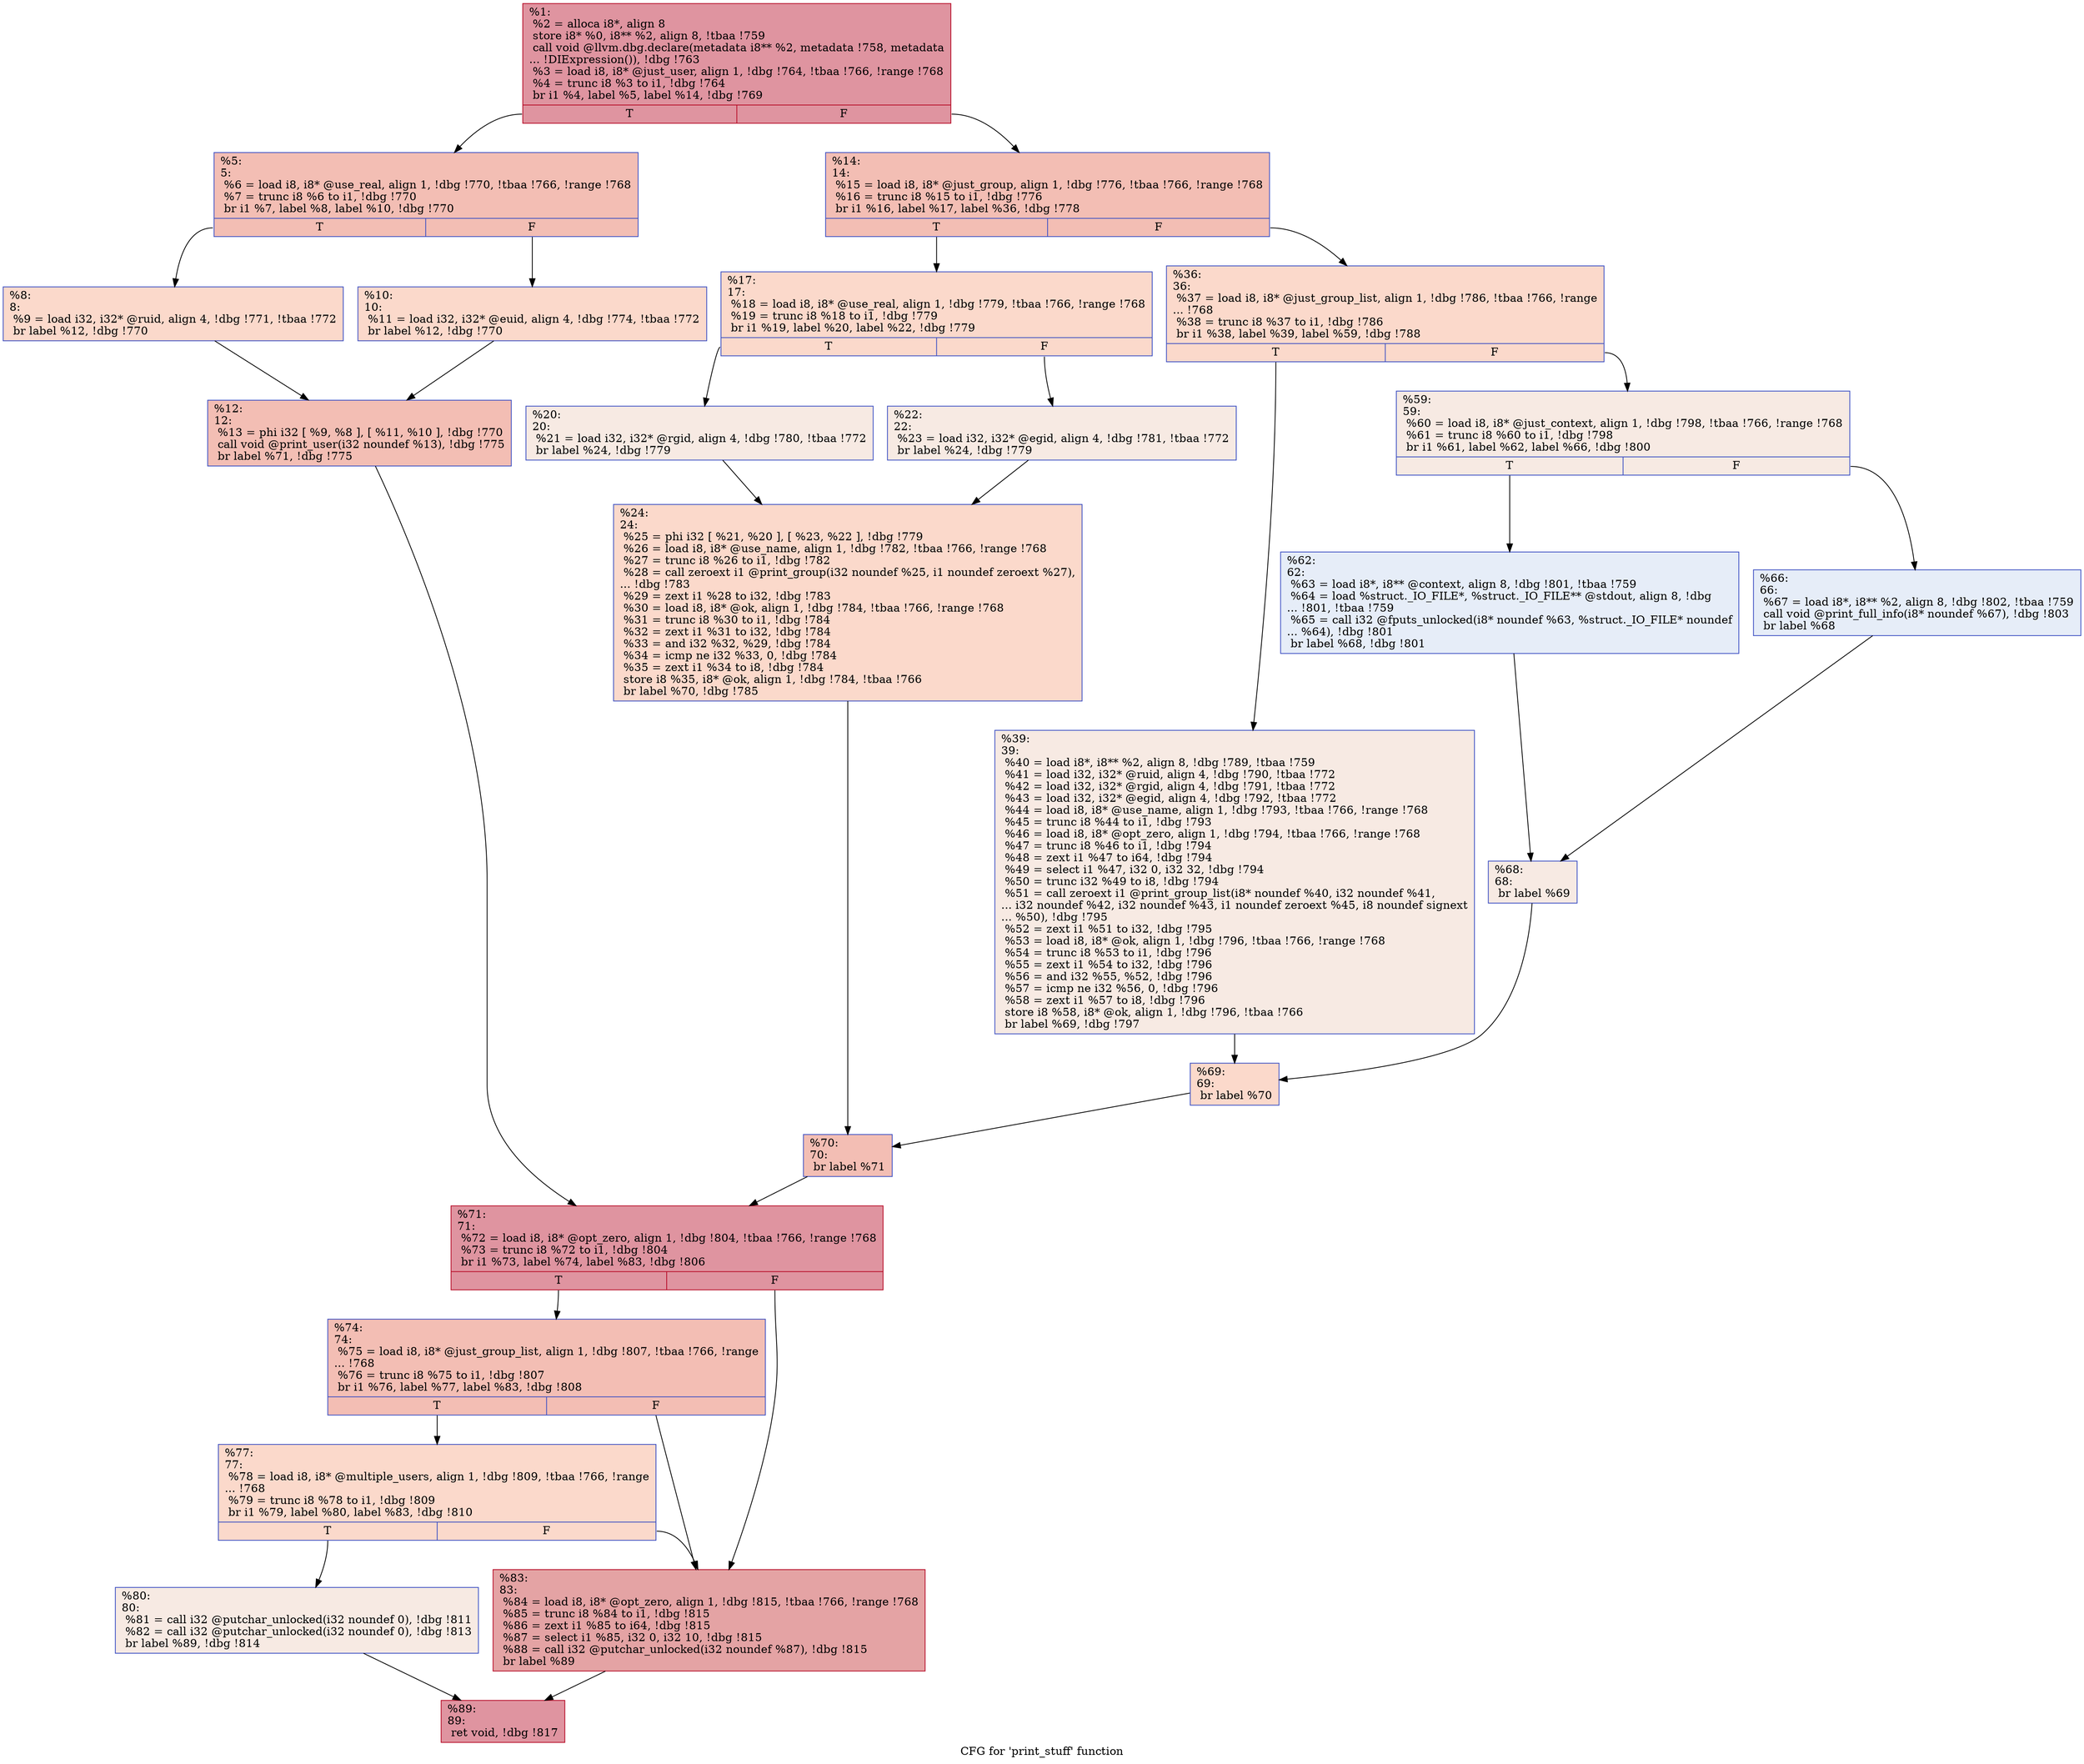 digraph "CFG for 'print_stuff' function" {
	label="CFG for 'print_stuff' function";

	Node0x951740 [shape=record,color="#b70d28ff", style=filled, fillcolor="#b70d2870",label="{%1:\l  %2 = alloca i8*, align 8\l  store i8* %0, i8** %2, align 8, !tbaa !759\l  call void @llvm.dbg.declare(metadata i8** %2, metadata !758, metadata\l... !DIExpression()), !dbg !763\l  %3 = load i8, i8* @just_user, align 1, !dbg !764, !tbaa !766, !range !768\l  %4 = trunc i8 %3 to i1, !dbg !764\l  br i1 %4, label %5, label %14, !dbg !769\l|{<s0>T|<s1>F}}"];
	Node0x951740:s0 -> Node0x951ed0;
	Node0x951740:s1 -> Node0x952010;
	Node0x951ed0 [shape=record,color="#3d50c3ff", style=filled, fillcolor="#e36c5570",label="{%5:\l5:                                                \l  %6 = load i8, i8* @use_real, align 1, !dbg !770, !tbaa !766, !range !768\l  %7 = trunc i8 %6 to i1, !dbg !770\l  br i1 %7, label %8, label %10, !dbg !770\l|{<s0>T|<s1>F}}"];
	Node0x951ed0:s0 -> Node0x951f20;
	Node0x951ed0:s1 -> Node0x951f70;
	Node0x951f20 [shape=record,color="#3d50c3ff", style=filled, fillcolor="#f7a88970",label="{%8:\l8:                                                \l  %9 = load i32, i32* @ruid, align 4, !dbg !771, !tbaa !772\l  br label %12, !dbg !770\l}"];
	Node0x951f20 -> Node0x951fc0;
	Node0x951f70 [shape=record,color="#3d50c3ff", style=filled, fillcolor="#f7a88970",label="{%10:\l10:                                               \l  %11 = load i32, i32* @euid, align 4, !dbg !774, !tbaa !772\l  br label %12, !dbg !770\l}"];
	Node0x951f70 -> Node0x951fc0;
	Node0x951fc0 [shape=record,color="#3d50c3ff", style=filled, fillcolor="#e36c5570",label="{%12:\l12:                                               \l  %13 = phi i32 [ %9, %8 ], [ %11, %10 ], !dbg !770\l  call void @print_user(i32 noundef %13), !dbg !775\l  br label %71, !dbg !775\l}"];
	Node0x951fc0 -> Node0x952420;
	Node0x952010 [shape=record,color="#3d50c3ff", style=filled, fillcolor="#e36c5570",label="{%14:\l14:                                               \l  %15 = load i8, i8* @just_group, align 1, !dbg !776, !tbaa !766, !range !768\l  %16 = trunc i8 %15 to i1, !dbg !776\l  br i1 %16, label %17, label %36, !dbg !778\l|{<s0>T|<s1>F}}"];
	Node0x952010:s0 -> Node0x952060;
	Node0x952010:s1 -> Node0x9521a0;
	Node0x952060 [shape=record,color="#3d50c3ff", style=filled, fillcolor="#f7a88970",label="{%17:\l17:                                               \l  %18 = load i8, i8* @use_real, align 1, !dbg !779, !tbaa !766, !range !768\l  %19 = trunc i8 %18 to i1, !dbg !779\l  br i1 %19, label %20, label %22, !dbg !779\l|{<s0>T|<s1>F}}"];
	Node0x952060:s0 -> Node0x9520b0;
	Node0x952060:s1 -> Node0x952100;
	Node0x9520b0 [shape=record,color="#3d50c3ff", style=filled, fillcolor="#eed0c070",label="{%20:\l20:                                               \l  %21 = load i32, i32* @rgid, align 4, !dbg !780, !tbaa !772\l  br label %24, !dbg !779\l}"];
	Node0x9520b0 -> Node0x952150;
	Node0x952100 [shape=record,color="#3d50c3ff", style=filled, fillcolor="#eed0c070",label="{%22:\l22:                                               \l  %23 = load i32, i32* @egid, align 4, !dbg !781, !tbaa !772\l  br label %24, !dbg !779\l}"];
	Node0x952100 -> Node0x952150;
	Node0x952150 [shape=record,color="#3d50c3ff", style=filled, fillcolor="#f7a88970",label="{%24:\l24:                                               \l  %25 = phi i32 [ %21, %20 ], [ %23, %22 ], !dbg !779\l  %26 = load i8, i8* @use_name, align 1, !dbg !782, !tbaa !766, !range !768\l  %27 = trunc i8 %26 to i1, !dbg !782\l  %28 = call zeroext i1 @print_group(i32 noundef %25, i1 noundef zeroext %27),\l... !dbg !783\l  %29 = zext i1 %28 to i32, !dbg !783\l  %30 = load i8, i8* @ok, align 1, !dbg !784, !tbaa !766, !range !768\l  %31 = trunc i8 %30 to i1, !dbg !784\l  %32 = zext i1 %31 to i32, !dbg !784\l  %33 = and i32 %32, %29, !dbg !784\l  %34 = icmp ne i32 %33, 0, !dbg !784\l  %35 = zext i1 %34 to i8, !dbg !784\l  store i8 %35, i8* @ok, align 1, !dbg !784, !tbaa !766\l  br label %70, !dbg !785\l}"];
	Node0x952150 -> Node0x9523d0;
	Node0x9521a0 [shape=record,color="#3d50c3ff", style=filled, fillcolor="#f7a88970",label="{%36:\l36:                                               \l  %37 = load i8, i8* @just_group_list, align 1, !dbg !786, !tbaa !766, !range\l... !768\l  %38 = trunc i8 %37 to i1, !dbg !786\l  br i1 %38, label %39, label %59, !dbg !788\l|{<s0>T|<s1>F}}"];
	Node0x9521a0:s0 -> Node0x9521f0;
	Node0x9521a0:s1 -> Node0x952240;
	Node0x9521f0 [shape=record,color="#3d50c3ff", style=filled, fillcolor="#eed0c070",label="{%39:\l39:                                               \l  %40 = load i8*, i8** %2, align 8, !dbg !789, !tbaa !759\l  %41 = load i32, i32* @ruid, align 4, !dbg !790, !tbaa !772\l  %42 = load i32, i32* @rgid, align 4, !dbg !791, !tbaa !772\l  %43 = load i32, i32* @egid, align 4, !dbg !792, !tbaa !772\l  %44 = load i8, i8* @use_name, align 1, !dbg !793, !tbaa !766, !range !768\l  %45 = trunc i8 %44 to i1, !dbg !793\l  %46 = load i8, i8* @opt_zero, align 1, !dbg !794, !tbaa !766, !range !768\l  %47 = trunc i8 %46 to i1, !dbg !794\l  %48 = zext i1 %47 to i64, !dbg !794\l  %49 = select i1 %47, i32 0, i32 32, !dbg !794\l  %50 = trunc i32 %49 to i8, !dbg !794\l  %51 = call zeroext i1 @print_group_list(i8* noundef %40, i32 noundef %41,\l... i32 noundef %42, i32 noundef %43, i1 noundef zeroext %45, i8 noundef signext\l... %50), !dbg !795\l  %52 = zext i1 %51 to i32, !dbg !795\l  %53 = load i8, i8* @ok, align 1, !dbg !796, !tbaa !766, !range !768\l  %54 = trunc i8 %53 to i1, !dbg !796\l  %55 = zext i1 %54 to i32, !dbg !796\l  %56 = and i32 %55, %52, !dbg !796\l  %57 = icmp ne i32 %56, 0, !dbg !796\l  %58 = zext i1 %57 to i8, !dbg !796\l  store i8 %58, i8* @ok, align 1, !dbg !796, !tbaa !766\l  br label %69, !dbg !797\l}"];
	Node0x9521f0 -> Node0x952380;
	Node0x952240 [shape=record,color="#3d50c3ff", style=filled, fillcolor="#eed0c070",label="{%59:\l59:                                               \l  %60 = load i8, i8* @just_context, align 1, !dbg !798, !tbaa !766, !range !768\l  %61 = trunc i8 %60 to i1, !dbg !798\l  br i1 %61, label %62, label %66, !dbg !800\l|{<s0>T|<s1>F}}"];
	Node0x952240:s0 -> Node0x952290;
	Node0x952240:s1 -> Node0x9522e0;
	Node0x952290 [shape=record,color="#3d50c3ff", style=filled, fillcolor="#c7d7f070",label="{%62:\l62:                                               \l  %63 = load i8*, i8** @context, align 8, !dbg !801, !tbaa !759\l  %64 = load %struct._IO_FILE*, %struct._IO_FILE** @stdout, align 8, !dbg\l... !801, !tbaa !759\l  %65 = call i32 @fputs_unlocked(i8* noundef %63, %struct._IO_FILE* noundef\l... %64), !dbg !801\l  br label %68, !dbg !801\l}"];
	Node0x952290 -> Node0x952330;
	Node0x9522e0 [shape=record,color="#3d50c3ff", style=filled, fillcolor="#c7d7f070",label="{%66:\l66:                                               \l  %67 = load i8*, i8** %2, align 8, !dbg !802, !tbaa !759\l  call void @print_full_info(i8* noundef %67), !dbg !803\l  br label %68\l}"];
	Node0x9522e0 -> Node0x952330;
	Node0x952330 [shape=record,color="#3d50c3ff", style=filled, fillcolor="#eed0c070",label="{%68:\l68:                                               \l  br label %69\l}"];
	Node0x952330 -> Node0x952380;
	Node0x952380 [shape=record,color="#3d50c3ff", style=filled, fillcolor="#f7a88970",label="{%69:\l69:                                               \l  br label %70\l}"];
	Node0x952380 -> Node0x9523d0;
	Node0x9523d0 [shape=record,color="#3d50c3ff", style=filled, fillcolor="#e36c5570",label="{%70:\l70:                                               \l  br label %71\l}"];
	Node0x9523d0 -> Node0x952420;
	Node0x952420 [shape=record,color="#b70d28ff", style=filled, fillcolor="#b70d2870",label="{%71:\l71:                                               \l  %72 = load i8, i8* @opt_zero, align 1, !dbg !804, !tbaa !766, !range !768\l  %73 = trunc i8 %72 to i1, !dbg !804\l  br i1 %73, label %74, label %83, !dbg !806\l|{<s0>T|<s1>F}}"];
	Node0x952420:s0 -> Node0x952470;
	Node0x952420:s1 -> Node0x952560;
	Node0x952470 [shape=record,color="#3d50c3ff", style=filled, fillcolor="#e36c5570",label="{%74:\l74:                                               \l  %75 = load i8, i8* @just_group_list, align 1, !dbg !807, !tbaa !766, !range\l... !768\l  %76 = trunc i8 %75 to i1, !dbg !807\l  br i1 %76, label %77, label %83, !dbg !808\l|{<s0>T|<s1>F}}"];
	Node0x952470:s0 -> Node0x9524c0;
	Node0x952470:s1 -> Node0x952560;
	Node0x9524c0 [shape=record,color="#3d50c3ff", style=filled, fillcolor="#f7a88970",label="{%77:\l77:                                               \l  %78 = load i8, i8* @multiple_users, align 1, !dbg !809, !tbaa !766, !range\l... !768\l  %79 = trunc i8 %78 to i1, !dbg !809\l  br i1 %79, label %80, label %83, !dbg !810\l|{<s0>T|<s1>F}}"];
	Node0x9524c0:s0 -> Node0x952510;
	Node0x9524c0:s1 -> Node0x952560;
	Node0x952510 [shape=record,color="#3d50c3ff", style=filled, fillcolor="#eed0c070",label="{%80:\l80:                                               \l  %81 = call i32 @putchar_unlocked(i32 noundef 0), !dbg !811\l  %82 = call i32 @putchar_unlocked(i32 noundef 0), !dbg !813\l  br label %89, !dbg !814\l}"];
	Node0x952510 -> Node0x9525b0;
	Node0x952560 [shape=record,color="#b70d28ff", style=filled, fillcolor="#c32e3170",label="{%83:\l83:                                               \l  %84 = load i8, i8* @opt_zero, align 1, !dbg !815, !tbaa !766, !range !768\l  %85 = trunc i8 %84 to i1, !dbg !815\l  %86 = zext i1 %85 to i64, !dbg !815\l  %87 = select i1 %85, i32 0, i32 10, !dbg !815\l  %88 = call i32 @putchar_unlocked(i32 noundef %87), !dbg !815\l  br label %89\l}"];
	Node0x952560 -> Node0x9525b0;
	Node0x9525b0 [shape=record,color="#b70d28ff", style=filled, fillcolor="#b70d2870",label="{%89:\l89:                                               \l  ret void, !dbg !817\l}"];
}
